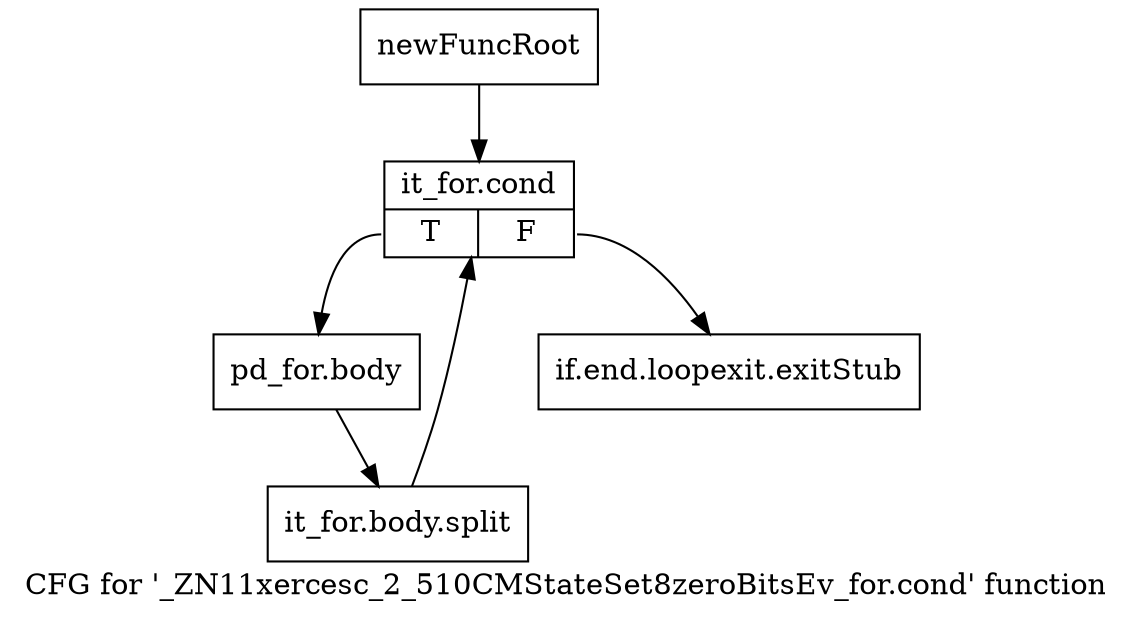 digraph "CFG for '_ZN11xercesc_2_510CMStateSet8zeroBitsEv_for.cond' function" {
	label="CFG for '_ZN11xercesc_2_510CMStateSet8zeroBitsEv_for.cond' function";

	Node0x9717d60 [shape=record,label="{newFuncRoot}"];
	Node0x9717d60 -> Node0x9718160;
	Node0x9717db0 [shape=record,label="{if.end.loopexit.exitStub}"];
	Node0x9718160 [shape=record,label="{it_for.cond|{<s0>T|<s1>F}}"];
	Node0x9718160:s0 -> Node0x97181b0;
	Node0x9718160:s1 -> Node0x9717db0;
	Node0x97181b0 [shape=record,label="{pd_for.body}"];
	Node0x97181b0 -> Node0xccd7070;
	Node0xccd7070 [shape=record,label="{it_for.body.split}"];
	Node0xccd7070 -> Node0x9718160;
}
